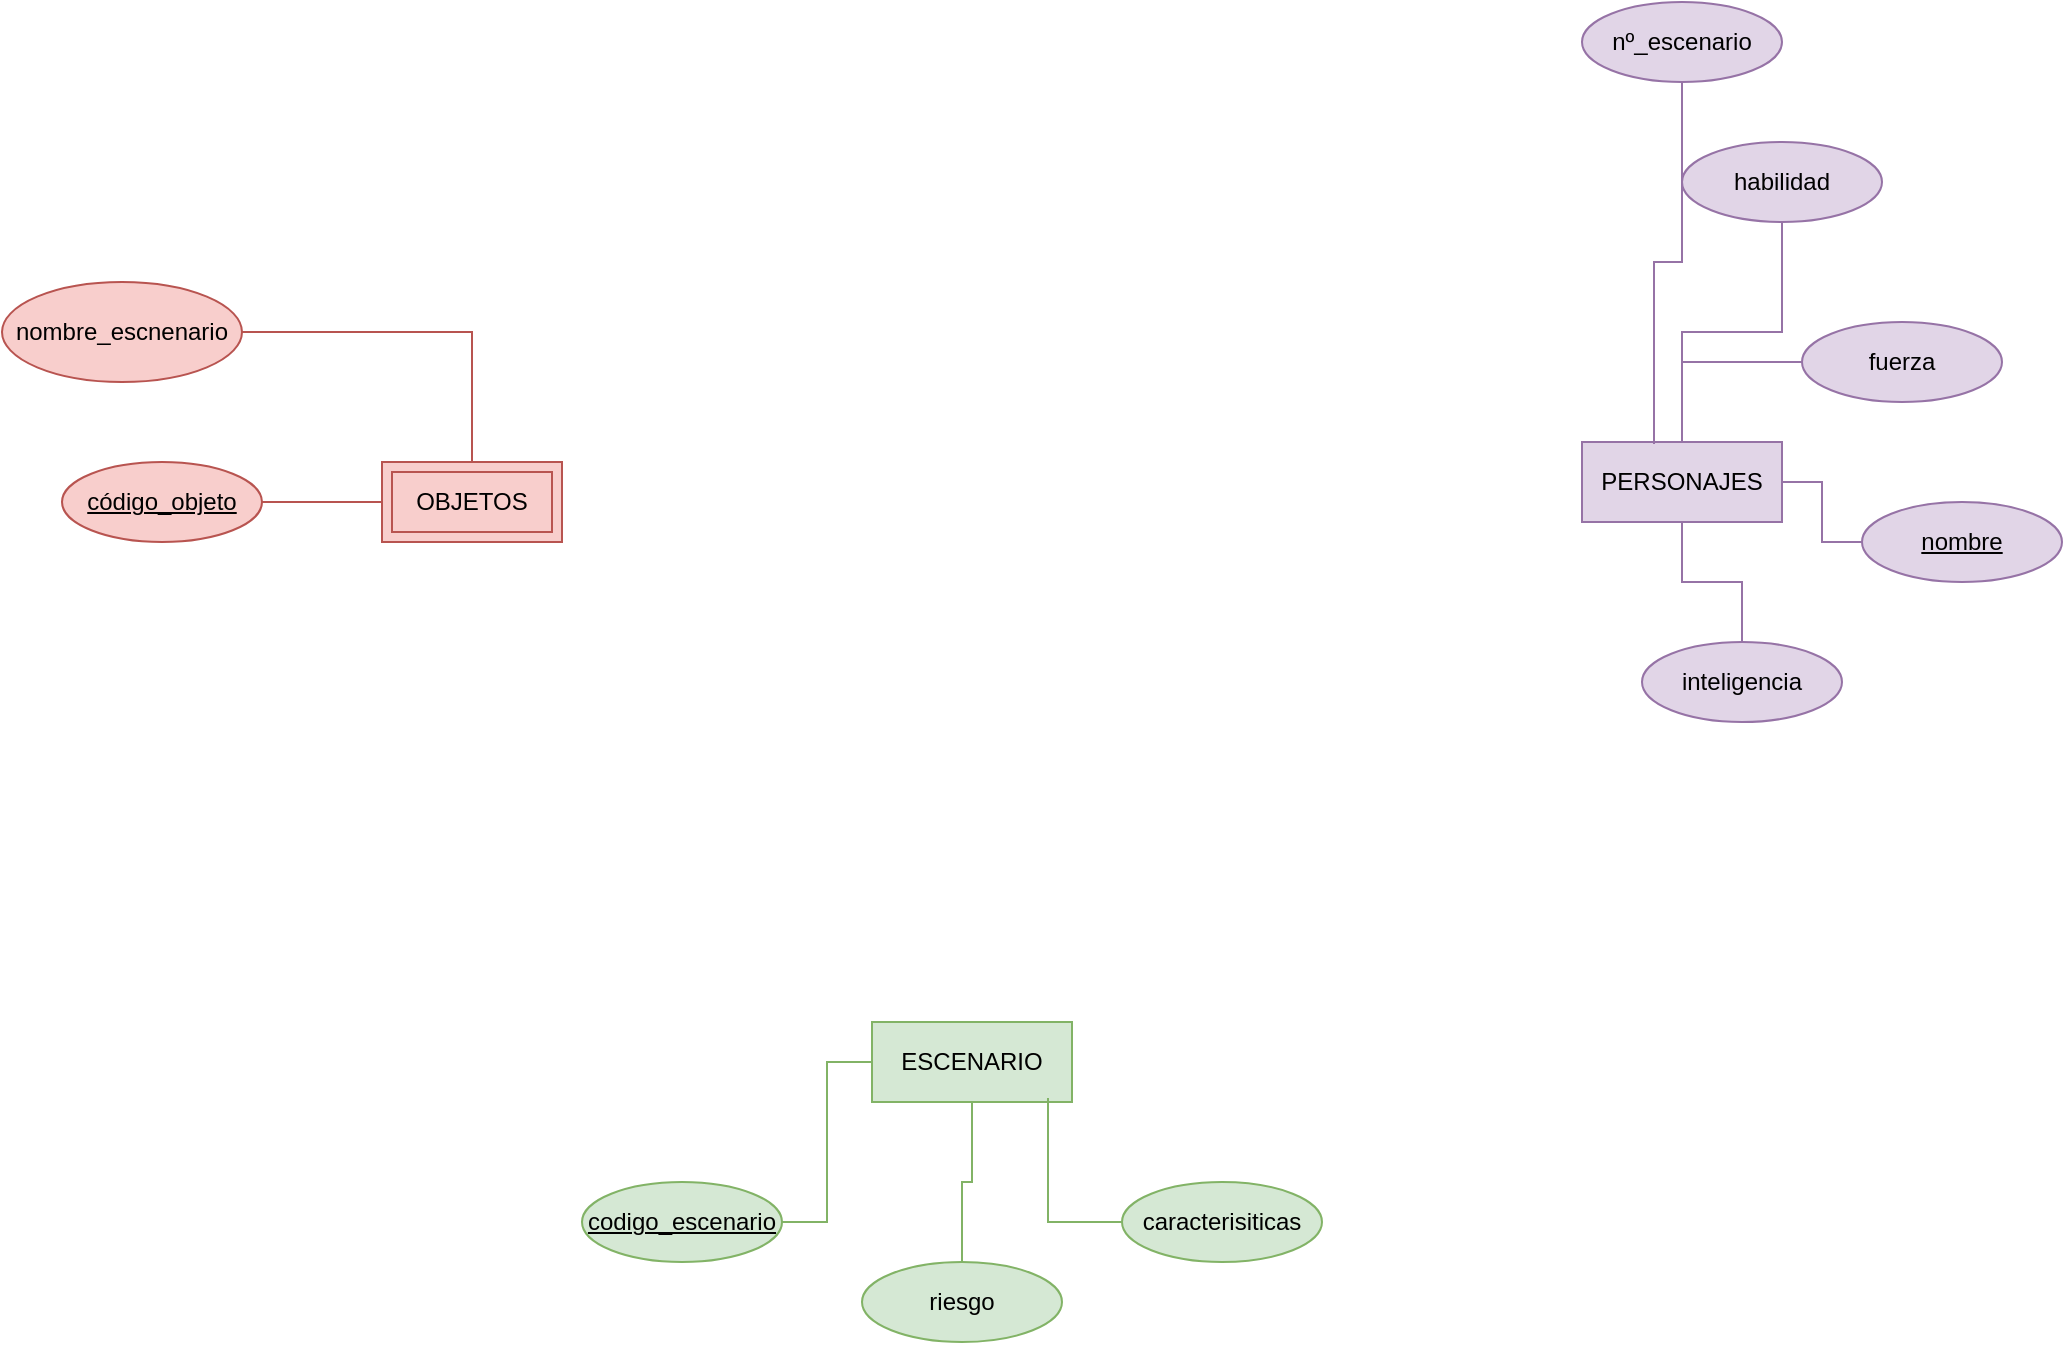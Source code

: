 <mxfile version="22.1.0" type="github">
  <diagram id="R2lEEEUBdFMjLlhIrx00" name="Page-1">
    <mxGraphModel dx="2284" dy="739" grid="1" gridSize="10" guides="1" tooltips="1" connect="1" arrows="1" fold="1" page="1" pageScale="1" pageWidth="850" pageHeight="1100" math="0" shadow="0" extFonts="Permanent Marker^https://fonts.googleapis.com/css?family=Permanent+Marker">
      <root>
        <mxCell id="0" />
        <mxCell id="1" parent="0" />
        <mxCell id="wPcaytLTPEd1WjbZsXBc-1" value="PERSONAJES" style="whiteSpace=wrap;html=1;align=center;fillColor=#e1d5e7;strokeColor=#9673a6;" vertex="1" parent="1">
          <mxGeometry x="670" y="410" width="100" height="40" as="geometry" />
        </mxCell>
        <mxCell id="wPcaytLTPEd1WjbZsXBc-2" value="ESCENARIO" style="whiteSpace=wrap;html=1;align=center;fillColor=#d5e8d4;strokeColor=#82b366;" vertex="1" parent="1">
          <mxGeometry x="315" y="700" width="100" height="40" as="geometry" />
        </mxCell>
        <mxCell id="wPcaytLTPEd1WjbZsXBc-10" style="edgeStyle=orthogonalEdgeStyle;rounded=0;orthogonalLoop=1;jettySize=auto;html=1;endArrow=none;endFill=0;fillColor=#d5e8d4;strokeColor=#82b366;" edge="1" parent="1" source="wPcaytLTPEd1WjbZsXBc-6" target="wPcaytLTPEd1WjbZsXBc-2">
          <mxGeometry relative="1" as="geometry" />
        </mxCell>
        <mxCell id="wPcaytLTPEd1WjbZsXBc-6" value="riesgo" style="ellipse;whiteSpace=wrap;html=1;align=center;fillColor=#d5e8d4;strokeColor=#82b366;" vertex="1" parent="1">
          <mxGeometry x="310" y="820" width="100" height="40" as="geometry" />
        </mxCell>
        <mxCell id="wPcaytLTPEd1WjbZsXBc-9" style="edgeStyle=orthogonalEdgeStyle;rounded=0;orthogonalLoop=1;jettySize=auto;html=1;entryX=0;entryY=0.5;entryDx=0;entryDy=0;endArrow=none;endFill=0;fillColor=#d5e8d4;strokeColor=#82b366;" edge="1" parent="1" source="wPcaytLTPEd1WjbZsXBc-7" target="wPcaytLTPEd1WjbZsXBc-2">
          <mxGeometry relative="1" as="geometry" />
        </mxCell>
        <mxCell id="wPcaytLTPEd1WjbZsXBc-7" value="codigo_escenario" style="ellipse;whiteSpace=wrap;html=1;align=center;fontStyle=4;fillColor=#d5e8d4;strokeColor=#82b366;" vertex="1" parent="1">
          <mxGeometry x="170" y="780" width="100" height="40" as="geometry" />
        </mxCell>
        <mxCell id="wPcaytLTPEd1WjbZsXBc-8" value="caracterisiticas" style="ellipse;whiteSpace=wrap;html=1;align=center;fillColor=#d5e8d4;strokeColor=#82b366;" vertex="1" parent="1">
          <mxGeometry x="440" y="780" width="100" height="40" as="geometry" />
        </mxCell>
        <mxCell id="wPcaytLTPEd1WjbZsXBc-11" style="edgeStyle=orthogonalEdgeStyle;rounded=0;orthogonalLoop=1;jettySize=auto;html=1;entryX=0.88;entryY=0.95;entryDx=0;entryDy=0;entryPerimeter=0;endArrow=none;endFill=0;fillColor=#d5e8d4;strokeColor=#82b366;" edge="1" parent="1" source="wPcaytLTPEd1WjbZsXBc-8" target="wPcaytLTPEd1WjbZsXBc-2">
          <mxGeometry relative="1" as="geometry" />
        </mxCell>
        <mxCell id="wPcaytLTPEd1WjbZsXBc-22" style="edgeStyle=orthogonalEdgeStyle;rounded=0;orthogonalLoop=1;jettySize=auto;html=1;endArrow=none;endFill=0;strokeColor=#9673a6;fillColor=#e1d5e7;" edge="1" parent="1" source="wPcaytLTPEd1WjbZsXBc-12" target="wPcaytLTPEd1WjbZsXBc-1">
          <mxGeometry relative="1" as="geometry" />
        </mxCell>
        <mxCell id="wPcaytLTPEd1WjbZsXBc-12" value="fuerza" style="ellipse;whiteSpace=wrap;html=1;align=center;strokeColor=#9673a6;fillColor=#e1d5e7;" vertex="1" parent="1">
          <mxGeometry x="780" y="350" width="100" height="40" as="geometry" />
        </mxCell>
        <mxCell id="wPcaytLTPEd1WjbZsXBc-19" style="edgeStyle=orthogonalEdgeStyle;rounded=0;orthogonalLoop=1;jettySize=auto;html=1;endArrow=none;endFill=0;strokeColor=#9673a6;fillColor=#e1d5e7;" edge="1" parent="1" source="wPcaytLTPEd1WjbZsXBc-13" target="wPcaytLTPEd1WjbZsXBc-1">
          <mxGeometry relative="1" as="geometry" />
        </mxCell>
        <mxCell id="wPcaytLTPEd1WjbZsXBc-13" value="habilidad" style="ellipse;whiteSpace=wrap;html=1;align=center;strokeColor=#9673a6;fillColor=#e1d5e7;" vertex="1" parent="1">
          <mxGeometry x="720" y="260" width="100" height="40" as="geometry" />
        </mxCell>
        <mxCell id="wPcaytLTPEd1WjbZsXBc-18" style="edgeStyle=orthogonalEdgeStyle;rounded=0;orthogonalLoop=1;jettySize=auto;html=1;entryX=0.36;entryY=0.025;entryDx=0;entryDy=0;endArrow=none;endFill=0;strokeColor=#9673a6;fillColor=#e1d5e7;entryPerimeter=0;" edge="1" parent="1" source="wPcaytLTPEd1WjbZsXBc-15" target="wPcaytLTPEd1WjbZsXBc-1">
          <mxGeometry relative="1" as="geometry" />
        </mxCell>
        <mxCell id="wPcaytLTPEd1WjbZsXBc-15" value="nº_escenario" style="ellipse;whiteSpace=wrap;html=1;align=center;strokeColor=#9673a6;fillColor=#e1d5e7;" vertex="1" parent="1">
          <mxGeometry x="670" y="190" width="100" height="40" as="geometry" />
        </mxCell>
        <mxCell id="wPcaytLTPEd1WjbZsXBc-20" style="edgeStyle=orthogonalEdgeStyle;rounded=0;orthogonalLoop=1;jettySize=auto;html=1;entryX=0.5;entryY=1;entryDx=0;entryDy=0;endArrow=none;endFill=0;strokeColor=#9673a6;fillColor=#e1d5e7;" edge="1" parent="1" source="wPcaytLTPEd1WjbZsXBc-16" target="wPcaytLTPEd1WjbZsXBc-1">
          <mxGeometry relative="1" as="geometry" />
        </mxCell>
        <mxCell id="wPcaytLTPEd1WjbZsXBc-16" value="inteligencia" style="ellipse;whiteSpace=wrap;html=1;align=center;strokeColor=#9673a6;fillColor=#e1d5e7;" vertex="1" parent="1">
          <mxGeometry x="700" y="510" width="100" height="40" as="geometry" />
        </mxCell>
        <mxCell id="wPcaytLTPEd1WjbZsXBc-21" style="edgeStyle=orthogonalEdgeStyle;rounded=0;orthogonalLoop=1;jettySize=auto;html=1;endArrow=none;endFill=0;strokeColor=#9673a6;fillColor=#e1d5e7;" edge="1" parent="1" source="wPcaytLTPEd1WjbZsXBc-17" target="wPcaytLTPEd1WjbZsXBc-1">
          <mxGeometry relative="1" as="geometry">
            <mxPoint x="790" y="460" as="targetPoint" />
          </mxGeometry>
        </mxCell>
        <mxCell id="wPcaytLTPEd1WjbZsXBc-17" value="nombre" style="ellipse;whiteSpace=wrap;html=1;align=center;fontStyle=4;strokeColor=#9673a6;fillColor=#e1d5e7;" vertex="1" parent="1">
          <mxGeometry x="810" y="440" width="100" height="40" as="geometry" />
        </mxCell>
        <mxCell id="wPcaytLTPEd1WjbZsXBc-27" style="edgeStyle=orthogonalEdgeStyle;rounded=0;orthogonalLoop=1;jettySize=auto;html=1;endArrow=none;endFill=0;fillColor=#f8cecc;strokeColor=#b85450;" edge="1" parent="1" source="wPcaytLTPEd1WjbZsXBc-23" target="wPcaytLTPEd1WjbZsXBc-28">
          <mxGeometry relative="1" as="geometry">
            <mxPoint x="110" y="420" as="targetPoint" />
          </mxGeometry>
        </mxCell>
        <mxCell id="wPcaytLTPEd1WjbZsXBc-23" value="nombre_escnenario" style="ellipse;whiteSpace=wrap;html=1;align=center;fillColor=#f8cecc;strokeColor=#b85450;" vertex="1" parent="1">
          <mxGeometry x="-120" y="330" width="120" height="50" as="geometry" />
        </mxCell>
        <mxCell id="wPcaytLTPEd1WjbZsXBc-26" style="edgeStyle=orthogonalEdgeStyle;rounded=0;orthogonalLoop=1;jettySize=auto;html=1;endArrow=none;endFill=0;fillColor=#f8cecc;strokeColor=#b85450;" edge="1" parent="1" source="wPcaytLTPEd1WjbZsXBc-25" target="wPcaytLTPEd1WjbZsXBc-28">
          <mxGeometry relative="1" as="geometry">
            <mxPoint x="60" y="440" as="targetPoint" />
          </mxGeometry>
        </mxCell>
        <mxCell id="wPcaytLTPEd1WjbZsXBc-25" value="código_objeto" style="ellipse;whiteSpace=wrap;html=1;align=center;fontStyle=4;fillColor=#f8cecc;strokeColor=#b85450;" vertex="1" parent="1">
          <mxGeometry x="-90" y="420" width="100" height="40" as="geometry" />
        </mxCell>
        <mxCell id="wPcaytLTPEd1WjbZsXBc-28" value="OBJETOS" style="shape=ext;margin=3;double=1;whiteSpace=wrap;html=1;align=center;fillColor=#f8cecc;strokeColor=#b85450;" vertex="1" parent="1">
          <mxGeometry x="70" y="420" width="90" height="40" as="geometry" />
        </mxCell>
      </root>
    </mxGraphModel>
  </diagram>
</mxfile>
